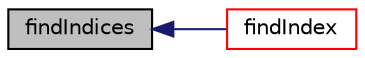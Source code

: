 digraph "findIndices"
{
  bgcolor="transparent";
  edge [fontname="Helvetica",fontsize="10",labelfontname="Helvetica",labelfontsize="10"];
  node [fontname="Helvetica",fontsize="10",shape=record];
  rankdir="LR";
  Node181 [label="findIndices",height=0.2,width=0.4,color="black", fillcolor="grey75", style="filled", fontcolor="black"];
  Node181 -> Node182 [dir="back",color="midnightblue",fontsize="10",style="solid",fontname="Helvetica"];
  Node182 [label="findIndex",height=0.2,width=0.4,color="red",URL="$a26145.html#a325001a513b382437c8701a3a2e10bbb",tooltip="Find and return index for the first match, return -1 if not found. "];
}

